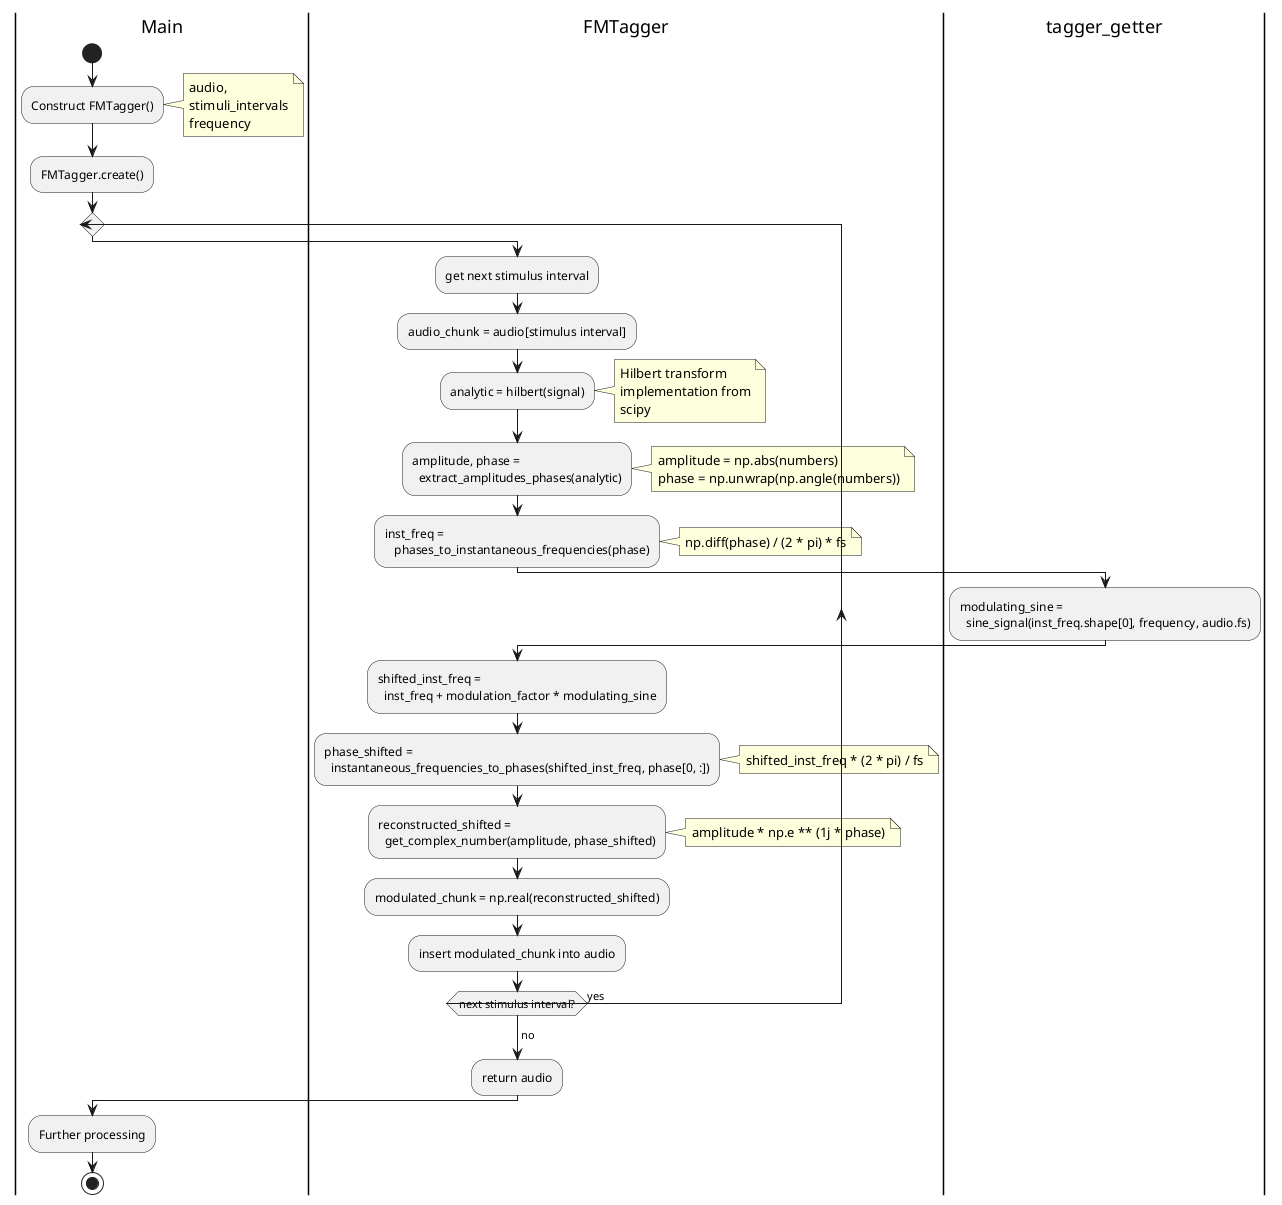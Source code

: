 @startuml
'https://plantuml.com/activity-diagram-beta

|Main|
start
:Construct FMTagger();
note right
    audio,
    stimuli_intervals
    frequency
end note

:FMTagger.create();

repeat
    |FMTagger|
    :get next stimulus interval;
    :audio_chunk = audio[stimulus interval];

    :analytic = hilbert(signal);
    note right
        Hilbert transform
        implementation from
        scipy
    end note
    :amplitude, phase =
      extract_amplitudes_phases(analytic);
    note right
        amplitude = np.abs(numbers)
        phase = np.unwrap(np.angle(numbers))
    end note

    :inst_freq =
       phases_to_instantaneous_frequencies(phase);
    note right
        np.diff(phase) / (2 * pi) * fs
    end note

    |tagger_getter|
    :modulating_sine =
      sine_signal(inst_freq.shape[0], frequency, audio.fs);

    |FMTagger|
    :shifted_inst_freq =
      inst_freq + modulation_factor * modulating_sine;

    :phase_shifted =
      instantaneous_frequencies_to_phases(shifted_inst_freq, phase[0, :]);
    note right
        shifted_inst_freq * (2 * pi) / fs
    end note

    :reconstructed_shifted =
      get_complex_number(amplitude, phase_shifted);
    note right
        amplitude * np.e ** (1j * phase)
    end note

    :modulated_chunk = np.real(reconstructed_shifted);
    :insert modulated_chunk into audio;
repeat while(next stimulus interval?) is (yes)
->no;
:return audio;

|Main|
:Further processing;
stop


@enduml

